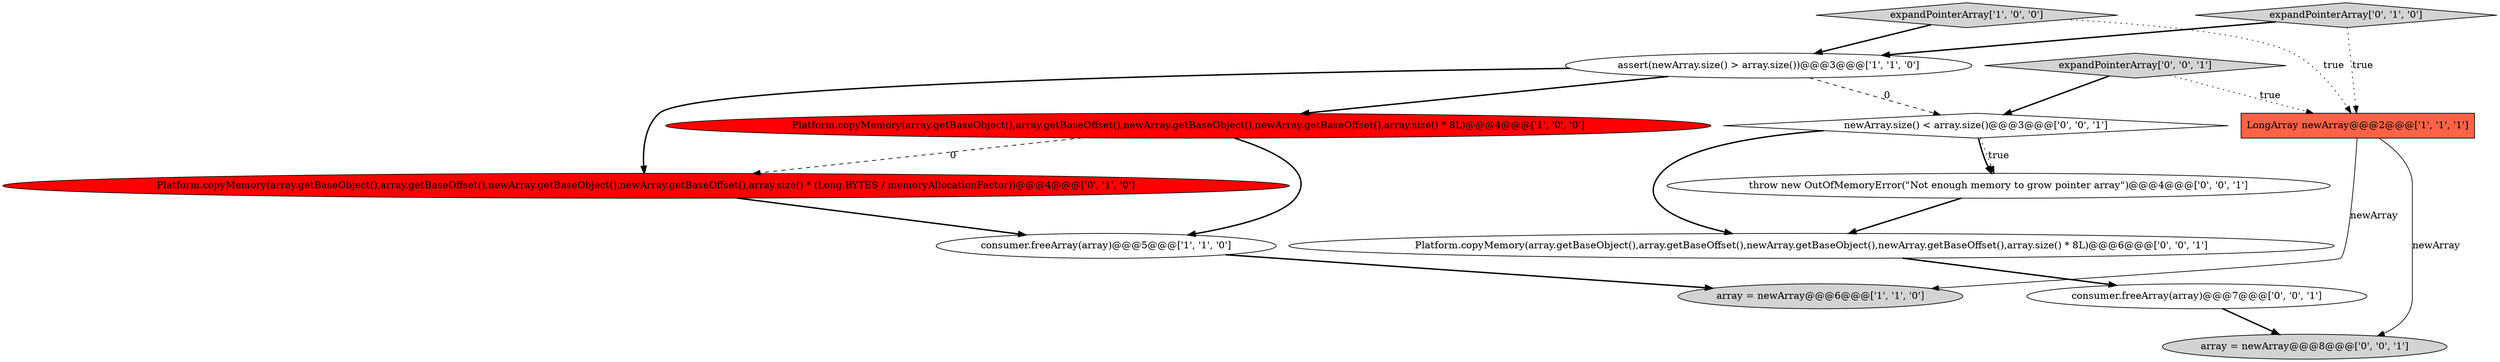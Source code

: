 digraph {
3 [style = filled, label = "assert(newArray.size() > array.size())@@@3@@@['1', '1', '0']", fillcolor = white, shape = ellipse image = "AAA0AAABBB1BBB"];
1 [style = filled, label = "array = newArray@@@6@@@['1', '1', '0']", fillcolor = lightgray, shape = ellipse image = "AAA0AAABBB1BBB"];
7 [style = filled, label = "Platform.copyMemory(array.getBaseObject(),array.getBaseOffset(),newArray.getBaseObject(),newArray.getBaseOffset(),array.size() * (Long.BYTES / memoryAllocationFactor))@@@4@@@['0', '1', '0']", fillcolor = red, shape = ellipse image = "AAA1AAABBB2BBB"];
10 [style = filled, label = "newArray.size() < array.size()@@@3@@@['0', '0', '1']", fillcolor = white, shape = diamond image = "AAA0AAABBB3BBB"];
8 [style = filled, label = "throw new OutOfMemoryError(\"Not enough memory to grow pointer array\")@@@4@@@['0', '0', '1']", fillcolor = white, shape = ellipse image = "AAA0AAABBB3BBB"];
6 [style = filled, label = "expandPointerArray['0', '1', '0']", fillcolor = lightgray, shape = diamond image = "AAA0AAABBB2BBB"];
0 [style = filled, label = "consumer.freeArray(array)@@@5@@@['1', '1', '0']", fillcolor = white, shape = ellipse image = "AAA0AAABBB1BBB"];
13 [style = filled, label = "array = newArray@@@8@@@['0', '0', '1']", fillcolor = lightgray, shape = ellipse image = "AAA0AAABBB3BBB"];
11 [style = filled, label = "Platform.copyMemory(array.getBaseObject(),array.getBaseOffset(),newArray.getBaseObject(),newArray.getBaseOffset(),array.size() * 8L)@@@6@@@['0', '0', '1']", fillcolor = white, shape = ellipse image = "AAA0AAABBB3BBB"];
12 [style = filled, label = "expandPointerArray['0', '0', '1']", fillcolor = lightgray, shape = diamond image = "AAA0AAABBB3BBB"];
5 [style = filled, label = "Platform.copyMemory(array.getBaseObject(),array.getBaseOffset(),newArray.getBaseObject(),newArray.getBaseOffset(),array.size() * 8L)@@@4@@@['1', '0', '0']", fillcolor = red, shape = ellipse image = "AAA1AAABBB1BBB"];
9 [style = filled, label = "consumer.freeArray(array)@@@7@@@['0', '0', '1']", fillcolor = white, shape = ellipse image = "AAA0AAABBB3BBB"];
2 [style = filled, label = "expandPointerArray['1', '0', '0']", fillcolor = lightgray, shape = diamond image = "AAA0AAABBB1BBB"];
4 [style = filled, label = "LongArray newArray@@@2@@@['1', '1', '1']", fillcolor = tomato, shape = box image = "AAA0AAABBB1BBB"];
6->3 [style = bold, label=""];
10->8 [style = dotted, label="true"];
2->3 [style = bold, label=""];
7->0 [style = bold, label=""];
11->9 [style = bold, label=""];
3->5 [style = bold, label=""];
12->10 [style = bold, label=""];
10->8 [style = bold, label=""];
5->0 [style = bold, label=""];
3->7 [style = bold, label=""];
6->4 [style = dotted, label="true"];
4->1 [style = solid, label="newArray"];
0->1 [style = bold, label=""];
2->4 [style = dotted, label="true"];
12->4 [style = dotted, label="true"];
3->10 [style = dashed, label="0"];
5->7 [style = dashed, label="0"];
4->13 [style = solid, label="newArray"];
8->11 [style = bold, label=""];
9->13 [style = bold, label=""];
10->11 [style = bold, label=""];
}

